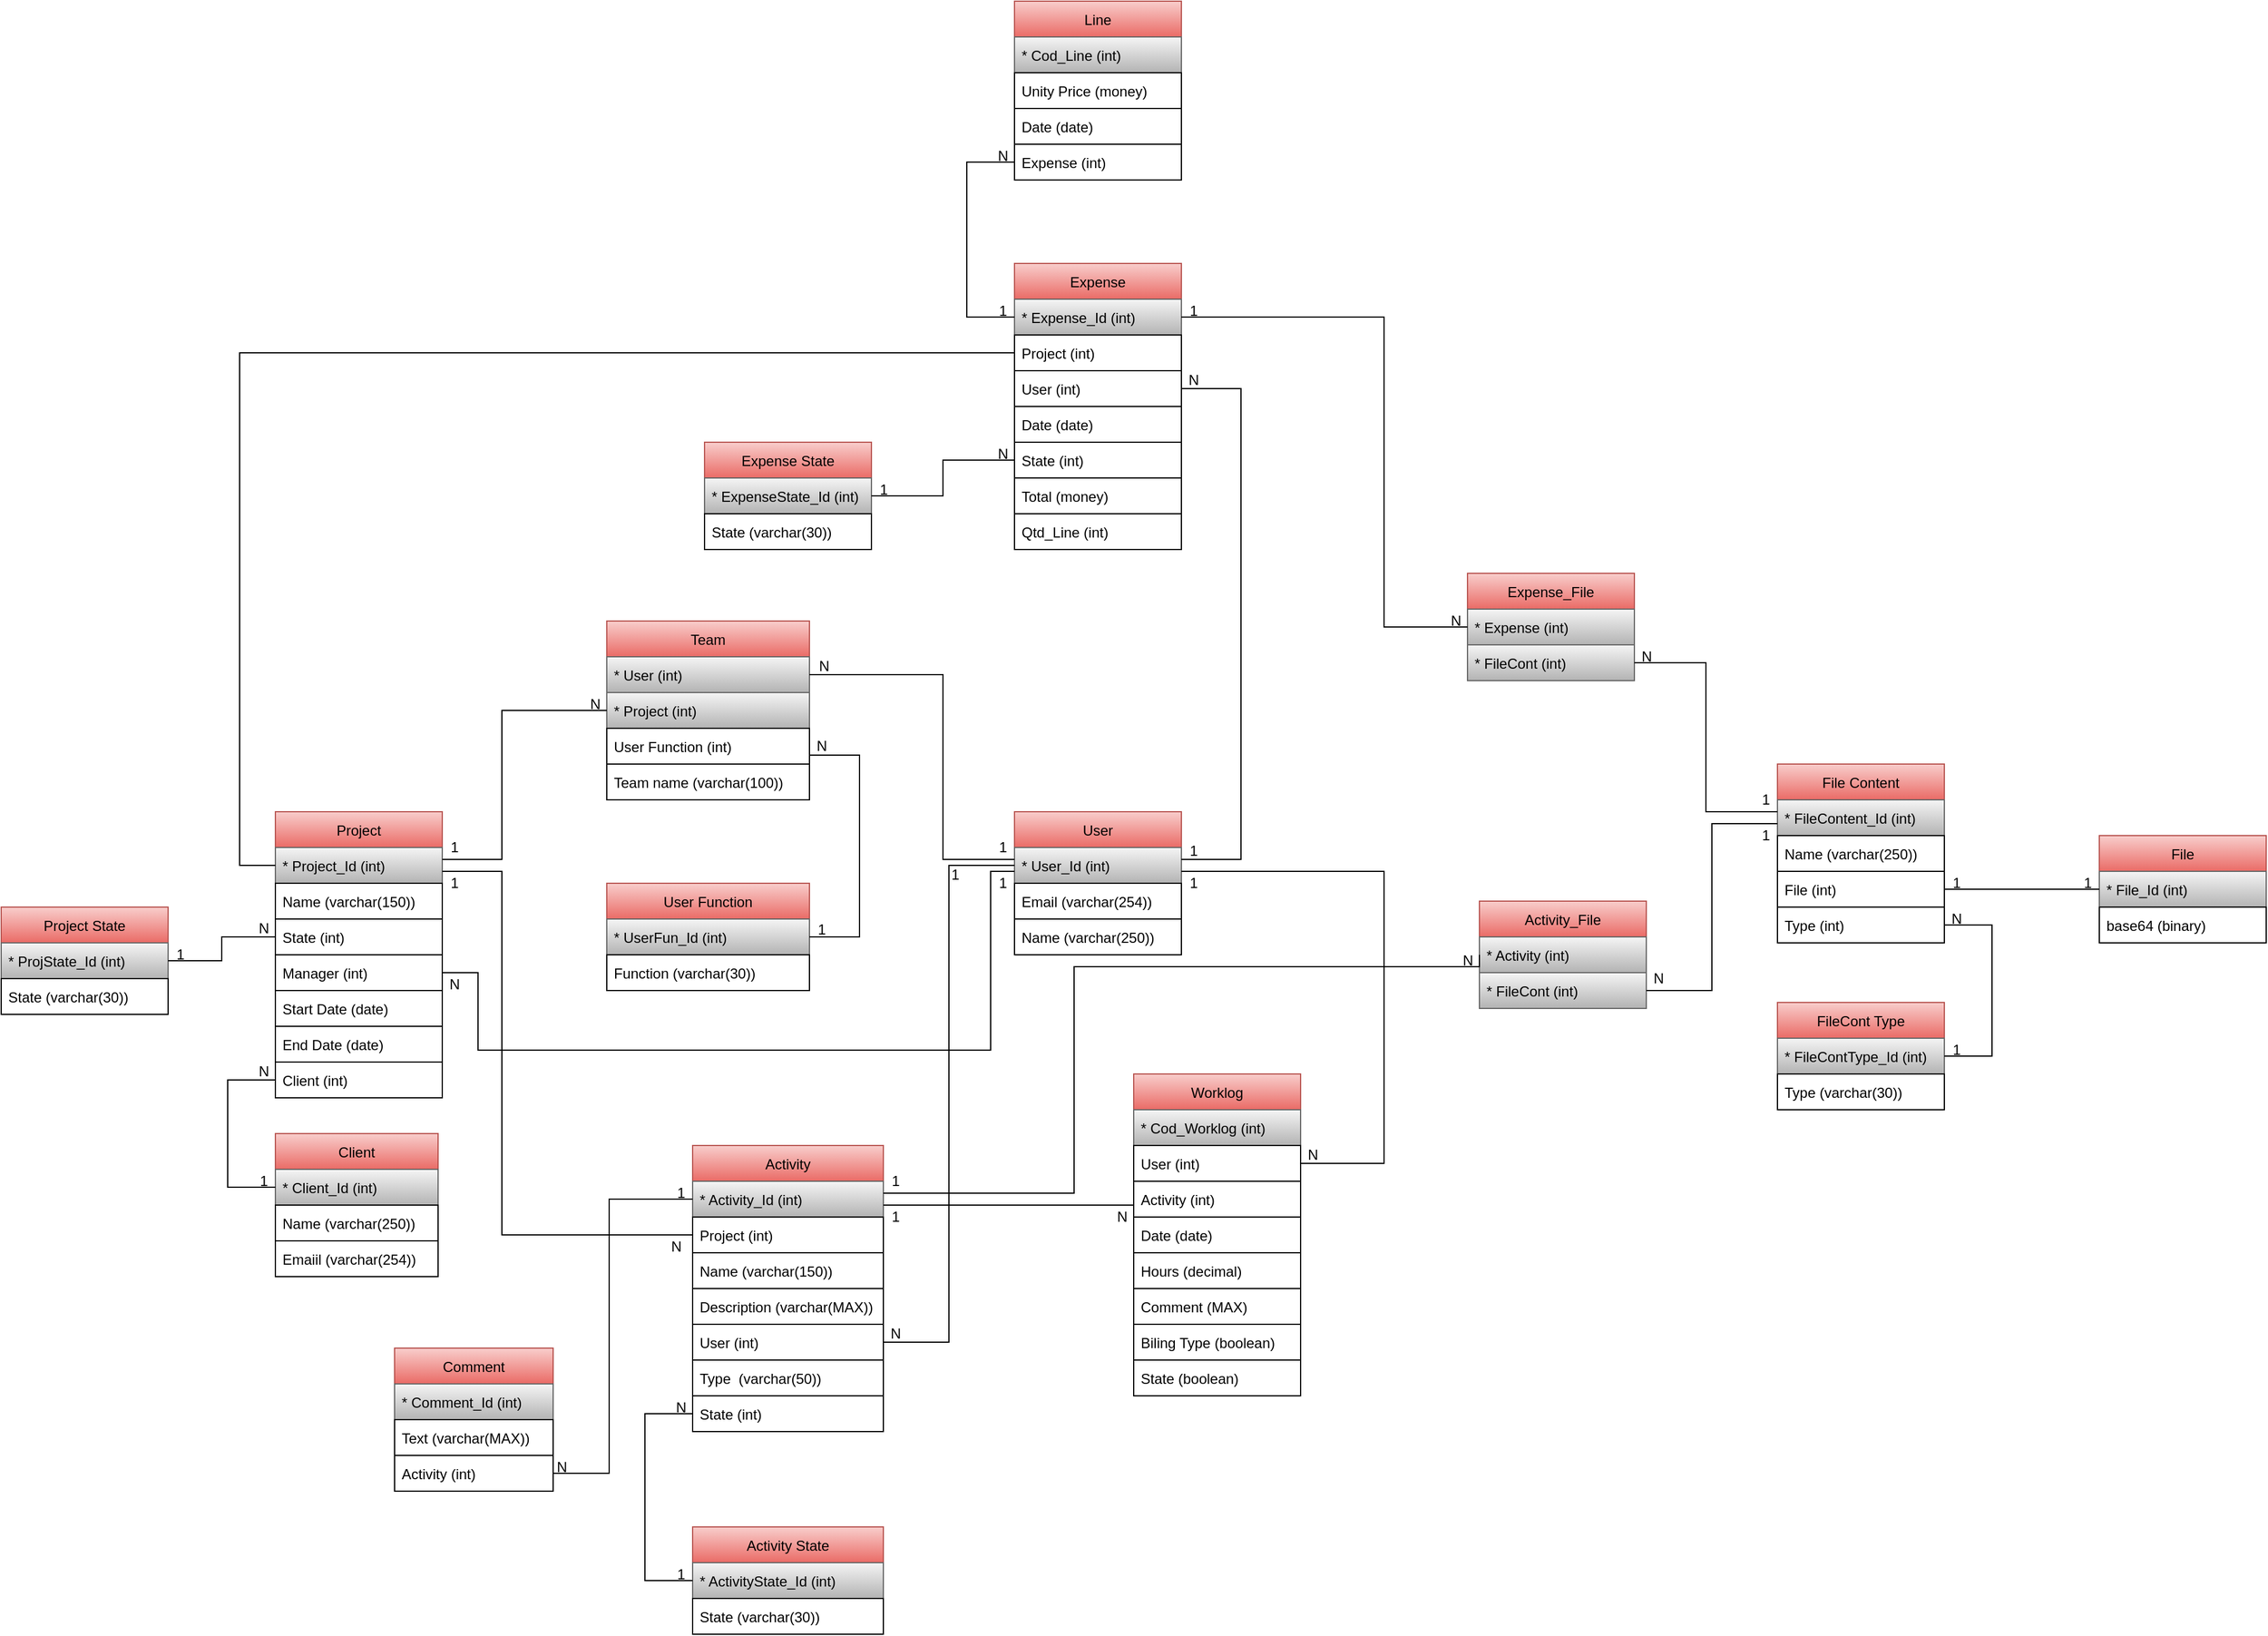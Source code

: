<mxfile version="17.5.0" type="device"><diagram id="UZcqP46rf7-fZykjMy4E" name="Page-1"><mxGraphModel dx="2031" dy="4434" grid="1" gridSize="10" guides="1" tooltips="1" connect="1" arrows="1" fold="1" page="1" pageScale="1" pageWidth="2339" pageHeight="3300" math="0" shadow="0"><root><mxCell id="0"/><mxCell id="1" parent="0"/><mxCell id="N6C_OLNjKereVCRE5H2L-1" value="User" style="swimlane;fontStyle=0;childLayout=stackLayout;horizontal=1;startSize=30;horizontalStack=0;resizeParent=1;resizeParentMax=0;resizeLast=0;collapsible=1;marginBottom=0;fillColor=#f8cecc;strokeColor=#b85450;gradientColor=#ea6b66;" parent="1" vertex="1"><mxGeometry x="1020" y="-710" width="140" height="120" as="geometry"/></mxCell><mxCell id="gzLGlkf0BGgcNgc3cstg-3" value="* User_Id (int)" style="text;strokeColor=#666666;fillColor=#f5f5f5;align=left;verticalAlign=middle;spacingLeft=4;spacingRight=4;overflow=hidden;points=[[0,0.5],[1,0.5]];portConstraint=eastwest;rotatable=0;gradientColor=#b3b3b3;" vertex="1" parent="N6C_OLNjKereVCRE5H2L-1"><mxGeometry y="30" width="140" height="30" as="geometry"/></mxCell><mxCell id="N6C_OLNjKereVCRE5H2L-2" value="Email (varchar(254))" style="text;align=left;verticalAlign=middle;spacingLeft=4;spacingRight=4;overflow=hidden;points=[[0,0.5],[1,0.5]];portConstraint=eastwest;rotatable=0;fillColor=default;gradientColor=none;strokeColor=default;" parent="N6C_OLNjKereVCRE5H2L-1" vertex="1"><mxGeometry y="60" width="140" height="30" as="geometry"/></mxCell><mxCell id="N6C_OLNjKereVCRE5H2L-3" value="Name (varchar(250))" style="text;strokeColor=default;fillColor=default;align=left;verticalAlign=middle;spacingLeft=4;spacingRight=4;overflow=hidden;points=[[0,0.5],[1,0.5]];portConstraint=eastwest;rotatable=0;" parent="N6C_OLNjKereVCRE5H2L-1" vertex="1"><mxGeometry y="90" width="140" height="30" as="geometry"/></mxCell><mxCell id="N6C_OLNjKereVCRE5H2L-5" value="Team" style="swimlane;fontStyle=0;childLayout=stackLayout;horizontal=1;startSize=30;horizontalStack=0;resizeParent=1;resizeParentMax=0;resizeLast=0;collapsible=1;marginBottom=0;fillColor=#f8cecc;strokeColor=#b85450;gradientColor=#ea6b66;" parent="1" vertex="1"><mxGeometry x="678" y="-870" width="170" height="150" as="geometry"><mxRectangle x="260" y="20" width="60" height="30" as="alternateBounds"/></mxGeometry></mxCell><mxCell id="N6C_OLNjKereVCRE5H2L-6" value="* User (int)" style="text;strokeColor=#666666;fillColor=#f5f5f5;align=left;verticalAlign=middle;spacingLeft=4;spacingRight=4;overflow=hidden;points=[[0,0.5],[1,0.5]];portConstraint=eastwest;rotatable=0;gradientColor=#b3b3b3;" parent="N6C_OLNjKereVCRE5H2L-5" vertex="1"><mxGeometry y="30" width="170" height="30" as="geometry"/></mxCell><mxCell id="N6C_OLNjKereVCRE5H2L-7" value="* Project (int)" style="text;strokeColor=#666666;fillColor=#f5f5f5;align=left;verticalAlign=middle;spacingLeft=4;spacingRight=4;overflow=hidden;points=[[0,0.5],[1,0.5]];portConstraint=eastwest;rotatable=0;gradientColor=#b3b3b3;" parent="N6C_OLNjKereVCRE5H2L-5" vertex="1"><mxGeometry y="60" width="170" height="30" as="geometry"/></mxCell><mxCell id="N6C_OLNjKereVCRE5H2L-8" value="User Function (int)" style="text;strokeColor=default;fillColor=default;align=left;verticalAlign=middle;spacingLeft=4;spacingRight=4;overflow=hidden;points=[[0,0.5],[1,0.5]];portConstraint=eastwest;rotatable=0;" parent="N6C_OLNjKereVCRE5H2L-5" vertex="1"><mxGeometry y="90" width="170" height="30" as="geometry"/></mxCell><mxCell id="N6C_OLNjKereVCRE5H2L-9" value="Team name (varchar(100))" style="text;strokeColor=default;fillColor=default;align=left;verticalAlign=middle;spacingLeft=4;spacingRight=4;overflow=hidden;points=[[0,0.5],[1,0.5]];portConstraint=eastwest;rotatable=0;" parent="N6C_OLNjKereVCRE5H2L-5" vertex="1"><mxGeometry y="120" width="170" height="30" as="geometry"/></mxCell><mxCell id="N6C_OLNjKereVCRE5H2L-10" value="Project" style="swimlane;fontStyle=0;childLayout=stackLayout;horizontal=1;startSize=30;horizontalStack=0;resizeParent=1;resizeParentMax=0;resizeLast=0;collapsible=1;marginBottom=0;fillColor=#f8cecc;strokeColor=#b85450;gradientColor=#ea6b66;" parent="1" vertex="1"><mxGeometry x="400" y="-710" width="140" height="240" as="geometry"/></mxCell><mxCell id="gzLGlkf0BGgcNgc3cstg-2" value="* Project_Id (int)" style="text;strokeColor=#666666;fillColor=#f5f5f5;align=left;verticalAlign=middle;spacingLeft=4;spacingRight=4;overflow=hidden;points=[[0,0.5],[1,0.5]];portConstraint=eastwest;rotatable=0;gradientColor=#b3b3b3;" vertex="1" parent="N6C_OLNjKereVCRE5H2L-10"><mxGeometry y="30" width="140" height="30" as="geometry"/></mxCell><mxCell id="N6C_OLNjKereVCRE5H2L-11" value="Name (varchar(150))" style="text;align=left;verticalAlign=middle;spacingLeft=4;spacingRight=4;overflow=hidden;points=[[0,0.5],[1,0.5]];portConstraint=eastwest;rotatable=0;fillColor=default;strokeColor=default;" parent="N6C_OLNjKereVCRE5H2L-10" vertex="1"><mxGeometry y="60" width="140" height="30" as="geometry"/></mxCell><mxCell id="N6C_OLNjKereVCRE5H2L-12" value="State (int)" style="text;strokeColor=default;fillColor=default;align=left;verticalAlign=middle;spacingLeft=4;spacingRight=4;overflow=hidden;points=[[0,0.5],[1,0.5]];portConstraint=eastwest;rotatable=0;" parent="N6C_OLNjKereVCRE5H2L-10" vertex="1"><mxGeometry y="90" width="140" height="30" as="geometry"/></mxCell><mxCell id="gzLGlkf0BGgcNgc3cstg-5" value="Manager (int)" style="text;strokeColor=default;fillColor=default;align=left;verticalAlign=middle;spacingLeft=4;spacingRight=4;overflow=hidden;points=[[0,0.5],[1,0.5]];portConstraint=eastwest;rotatable=0;" vertex="1" parent="N6C_OLNjKereVCRE5H2L-10"><mxGeometry y="120" width="140" height="30" as="geometry"/></mxCell><mxCell id="N6C_OLNjKereVCRE5H2L-13" value="Start Date (date)" style="text;strokeColor=default;fillColor=default;align=left;verticalAlign=middle;spacingLeft=4;spacingRight=4;overflow=hidden;points=[[0,0.5],[1,0.5]];portConstraint=eastwest;rotatable=0;" parent="N6C_OLNjKereVCRE5H2L-10" vertex="1"><mxGeometry y="150" width="140" height="30" as="geometry"/></mxCell><mxCell id="N6C_OLNjKereVCRE5H2L-14" value="End Date (date)" style="text;strokeColor=default;fillColor=default;align=left;verticalAlign=middle;spacingLeft=4;spacingRight=4;overflow=hidden;points=[[0,0.5],[1,0.5]];portConstraint=eastwest;rotatable=0;" parent="N6C_OLNjKereVCRE5H2L-10" vertex="1"><mxGeometry y="180" width="140" height="30" as="geometry"/></mxCell><mxCell id="gzLGlkf0BGgcNgc3cstg-12" value="Client (int)" style="text;strokeColor=default;fillColor=default;align=left;verticalAlign=middle;spacingLeft=4;spacingRight=4;overflow=hidden;points=[[0,0.5],[1,0.5]];portConstraint=eastwest;rotatable=0;" vertex="1" parent="N6C_OLNjKereVCRE5H2L-10"><mxGeometry y="210" width="140" height="30" as="geometry"/></mxCell><mxCell id="N6C_OLNjKereVCRE5H2L-16" value="Activity" style="swimlane;fontStyle=0;childLayout=stackLayout;horizontal=1;startSize=30;horizontalStack=0;resizeParent=1;resizeParentMax=0;resizeLast=0;collapsible=1;marginBottom=0;fillColor=#f8cecc;strokeColor=#b85450;gradientColor=#ea6b66;" parent="1" vertex="1"><mxGeometry x="750" y="-430" width="160" height="240" as="geometry"/></mxCell><mxCell id="gzLGlkf0BGgcNgc3cstg-4" value="* Activity_Id (int)" style="text;align=left;verticalAlign=middle;spacingLeft=4;spacingRight=4;overflow=hidden;points=[[0,0.5],[1,0.5]];portConstraint=eastwest;rotatable=0;fillColor=#f5f5f5;strokeColor=#666666;gradientColor=#b3b3b3;" vertex="1" parent="N6C_OLNjKereVCRE5H2L-16"><mxGeometry y="30" width="160" height="30" as="geometry"/></mxCell><mxCell id="gzLGlkf0BGgcNgc3cstg-6" value="Project (int)" style="text;strokeColor=default;fillColor=default;align=left;verticalAlign=middle;spacingLeft=4;spacingRight=4;overflow=hidden;points=[[0,0.5],[1,0.5]];portConstraint=eastwest;rotatable=0;" vertex="1" parent="N6C_OLNjKereVCRE5H2L-16"><mxGeometry y="60" width="160" height="30" as="geometry"/></mxCell><mxCell id="N6C_OLNjKereVCRE5H2L-17" value="Name (varchar(150))" style="text;align=left;verticalAlign=middle;spacingLeft=4;spacingRight=4;overflow=hidden;points=[[0,0.5],[1,0.5]];portConstraint=eastwest;rotatable=0;fillColor=default;strokeColor=default;" parent="N6C_OLNjKereVCRE5H2L-16" vertex="1"><mxGeometry y="90" width="160" height="30" as="geometry"/></mxCell><mxCell id="N6C_OLNjKereVCRE5H2L-18" value="Description (varchar(MAX))" style="text;strokeColor=default;fillColor=default;align=left;verticalAlign=middle;spacingLeft=4;spacingRight=4;overflow=hidden;points=[[0,0.5],[1,0.5]];portConstraint=eastwest;rotatable=0;" parent="N6C_OLNjKereVCRE5H2L-16" vertex="1"><mxGeometry y="120" width="160" height="30" as="geometry"/></mxCell><mxCell id="gzLGlkf0BGgcNgc3cstg-7" value="User (int)" style="text;strokeColor=default;fillColor=default;align=left;verticalAlign=middle;spacingLeft=4;spacingRight=4;overflow=hidden;points=[[0,0.5],[1,0.5]];portConstraint=eastwest;rotatable=0;" vertex="1" parent="N6C_OLNjKereVCRE5H2L-16"><mxGeometry y="150" width="160" height="30" as="geometry"/></mxCell><mxCell id="N6C_OLNjKereVCRE5H2L-20" value="Type  (varchar(50))" style="text;strokeColor=default;fillColor=default;align=left;verticalAlign=middle;spacingLeft=4;spacingRight=4;overflow=hidden;points=[[0,0.5],[1,0.5]];portConstraint=eastwest;rotatable=0;" parent="N6C_OLNjKereVCRE5H2L-16" vertex="1"><mxGeometry y="180" width="160" height="30" as="geometry"/></mxCell><mxCell id="N6C_OLNjKereVCRE5H2L-19" value="State (int)" style="text;strokeColor=default;fillColor=default;align=left;verticalAlign=middle;spacingLeft=4;spacingRight=4;overflow=hidden;points=[[0,0.5],[1,0.5]];portConstraint=eastwest;rotatable=0;" parent="N6C_OLNjKereVCRE5H2L-16" vertex="1"><mxGeometry y="210" width="160" height="30" as="geometry"/></mxCell><mxCell id="N6C_OLNjKereVCRE5H2L-21" value="Worklog" style="swimlane;fontStyle=0;childLayout=stackLayout;horizontal=1;startSize=30;horizontalStack=0;resizeParent=1;resizeParentMax=0;resizeLast=0;collapsible=1;marginBottom=0;fillColor=#f8cecc;strokeColor=#b85450;gradientColor=#ea6b66;swimlaneFillColor=none;" parent="1" vertex="1"><mxGeometry x="1120" y="-490" width="140" height="270" as="geometry"><mxRectangle x="94" y="20" width="80" height="30" as="alternateBounds"/></mxGeometry></mxCell><mxCell id="N6C_OLNjKereVCRE5H2L-22" value="* Cod_Worklog (int)" style="text;strokeColor=#666666;fillColor=#f5f5f5;align=left;verticalAlign=middle;spacingLeft=4;spacingRight=4;overflow=hidden;points=[[0,0.5],[1,0.5]];portConstraint=eastwest;rotatable=0;gradientColor=#b3b3b3;" parent="N6C_OLNjKereVCRE5H2L-21" vertex="1"><mxGeometry y="30" width="140" height="30" as="geometry"/></mxCell><mxCell id="N6C_OLNjKereVCRE5H2L-23" value="User (int)" style="text;align=left;verticalAlign=middle;spacingLeft=4;spacingRight=4;overflow=hidden;points=[[0,0.5],[1,0.5]];portConstraint=eastwest;rotatable=0;fillColor=default;strokeColor=default;" parent="N6C_OLNjKereVCRE5H2L-21" vertex="1"><mxGeometry y="60" width="140" height="30" as="geometry"/></mxCell><mxCell id="N6C_OLNjKereVCRE5H2L-24" value="Activity (int)" style="text;align=left;verticalAlign=middle;spacingLeft=4;spacingRight=4;overflow=hidden;points=[[0,0.5],[1,0.5]];portConstraint=eastwest;rotatable=0;fillColor=default;strokeColor=default;" parent="N6C_OLNjKereVCRE5H2L-21" vertex="1"><mxGeometry y="90" width="140" height="30" as="geometry"/></mxCell><mxCell id="N6C_OLNjKereVCRE5H2L-25" value="Date (date)" style="text;strokeColor=default;fillColor=default;align=left;verticalAlign=middle;spacingLeft=4;spacingRight=4;overflow=hidden;points=[[0,0.5],[1,0.5]];portConstraint=eastwest;rotatable=0;" parent="N6C_OLNjKereVCRE5H2L-21" vertex="1"><mxGeometry y="120" width="140" height="30" as="geometry"/></mxCell><mxCell id="N6C_OLNjKereVCRE5H2L-26" value="Hours (decimal)" style="text;strokeColor=default;fillColor=default;align=left;verticalAlign=middle;spacingLeft=4;spacingRight=4;overflow=hidden;points=[[0,0.5],[1,0.5]];portConstraint=eastwest;rotatable=0;" parent="N6C_OLNjKereVCRE5H2L-21" vertex="1"><mxGeometry y="150" width="140" height="30" as="geometry"/></mxCell><mxCell id="N6C_OLNjKereVCRE5H2L-27" value="Comment (MAX)" style="text;strokeColor=default;fillColor=default;align=left;verticalAlign=middle;spacingLeft=4;spacingRight=4;overflow=hidden;points=[[0,0.5],[1,0.5]];portConstraint=eastwest;rotatable=0;" parent="N6C_OLNjKereVCRE5H2L-21" vertex="1"><mxGeometry y="180" width="140" height="30" as="geometry"/></mxCell><mxCell id="N6C_OLNjKereVCRE5H2L-48" value="Biling Type (boolean)" style="text;strokeColor=default;fillColor=default;align=left;verticalAlign=middle;spacingLeft=4;spacingRight=4;overflow=hidden;points=[[0,0.5],[1,0.5]];portConstraint=eastwest;rotatable=0;" parent="N6C_OLNjKereVCRE5H2L-21" vertex="1"><mxGeometry y="210" width="140" height="30" as="geometry"/></mxCell><mxCell id="N6C_OLNjKereVCRE5H2L-28" value="State (boolean)" style="text;strokeColor=default;fillColor=default;align=left;verticalAlign=middle;spacingLeft=4;spacingRight=4;overflow=hidden;points=[[0,0.5],[1,0.5]];portConstraint=eastwest;rotatable=0;" parent="N6C_OLNjKereVCRE5H2L-21" vertex="1"><mxGeometry y="240" width="140" height="30" as="geometry"/></mxCell><mxCell id="gzLGlkf0BGgcNgc3cstg-8" value="Client" style="swimlane;fontStyle=0;childLayout=stackLayout;horizontal=1;startSize=30;horizontalStack=0;resizeParent=1;resizeParentMax=0;resizeLast=0;collapsible=1;marginBottom=0;strokeColor=#b85450;fillColor=#f8cecc;gradientColor=#ea6b66;" vertex="1" parent="1"><mxGeometry x="400" y="-440" width="136.5" height="120" as="geometry"/></mxCell><mxCell id="gzLGlkf0BGgcNgc3cstg-9" value="* Client_Id (int)" style="text;strokeColor=#666666;fillColor=#f5f5f5;align=left;verticalAlign=middle;spacingLeft=4;spacingRight=4;overflow=hidden;points=[[0,0.5],[1,0.5]];portConstraint=eastwest;rotatable=0;gradientColor=#b3b3b3;" vertex="1" parent="gzLGlkf0BGgcNgc3cstg-8"><mxGeometry y="30" width="136.5" height="30" as="geometry"/></mxCell><mxCell id="gzLGlkf0BGgcNgc3cstg-10" value="Name (varchar(250))" style="text;strokeColor=default;fillColor=default;align=left;verticalAlign=middle;spacingLeft=4;spacingRight=4;overflow=hidden;points=[[0,0.5],[1,0.5]];portConstraint=eastwest;rotatable=0;gradientColor=none;" vertex="1" parent="gzLGlkf0BGgcNgc3cstg-8"><mxGeometry y="60" width="136.5" height="30" as="geometry"/></mxCell><mxCell id="gzLGlkf0BGgcNgc3cstg-11" value="Emaiil (varchar(254))" style="text;strokeColor=default;fillColor=default;align=left;verticalAlign=middle;spacingLeft=4;spacingRight=4;overflow=hidden;points=[[0,0.5],[1,0.5]];portConstraint=eastwest;rotatable=0;gradientColor=none;" vertex="1" parent="gzLGlkf0BGgcNgc3cstg-8"><mxGeometry y="90" width="136.5" height="30" as="geometry"/></mxCell><mxCell id="gzLGlkf0BGgcNgc3cstg-13" value="User Function" style="swimlane;fontStyle=0;childLayout=stackLayout;horizontal=1;startSize=30;horizontalStack=0;resizeParent=1;resizeParentMax=0;resizeLast=0;collapsible=1;marginBottom=0;strokeColor=#b85450;fillColor=#f8cecc;gradientColor=#ea6b66;" vertex="1" parent="1"><mxGeometry x="678" y="-650" width="170" height="90" as="geometry"/></mxCell><mxCell id="gzLGlkf0BGgcNgc3cstg-14" value="* UserFun_Id (int)" style="text;strokeColor=#666666;fillColor=#f5f5f5;align=left;verticalAlign=middle;spacingLeft=4;spacingRight=4;overflow=hidden;points=[[0,0.5],[1,0.5]];portConstraint=eastwest;rotatable=0;gradientColor=#b3b3b3;" vertex="1" parent="gzLGlkf0BGgcNgc3cstg-13"><mxGeometry y="30" width="170" height="30" as="geometry"/></mxCell><mxCell id="gzLGlkf0BGgcNgc3cstg-15" value="Function (varchar(30))" style="text;strokeColor=default;fillColor=default;align=left;verticalAlign=middle;spacingLeft=4;spacingRight=4;overflow=hidden;points=[[0,0.5],[1,0.5]];portConstraint=eastwest;rotatable=0;" vertex="1" parent="gzLGlkf0BGgcNgc3cstg-13"><mxGeometry y="60" width="170" height="30" as="geometry"/></mxCell><mxCell id="gzLGlkf0BGgcNgc3cstg-21" value="Project State" style="swimlane;fontStyle=0;childLayout=stackLayout;horizontal=1;startSize=30;horizontalStack=0;resizeParent=1;resizeParentMax=0;resizeLast=0;collapsible=1;marginBottom=0;strokeColor=#b85450;fillColor=#f8cecc;gradientColor=#ea6b66;" vertex="1" parent="1"><mxGeometry x="170" y="-630" width="140" height="90" as="geometry"/></mxCell><mxCell id="gzLGlkf0BGgcNgc3cstg-22" value="* ProjState_Id (int)" style="text;strokeColor=#666666;fillColor=#f5f5f5;align=left;verticalAlign=middle;spacingLeft=4;spacingRight=4;overflow=hidden;points=[[0,0.5],[1,0.5]];portConstraint=eastwest;rotatable=0;gradientColor=#b3b3b3;" vertex="1" parent="gzLGlkf0BGgcNgc3cstg-21"><mxGeometry y="30" width="140" height="30" as="geometry"/></mxCell><mxCell id="gzLGlkf0BGgcNgc3cstg-23" value="State (varchar(30))" style="text;strokeColor=default;fillColor=default;align=left;verticalAlign=middle;spacingLeft=4;spacingRight=4;overflow=hidden;points=[[0,0.5],[1,0.5]];portConstraint=eastwest;rotatable=0;" vertex="1" parent="gzLGlkf0BGgcNgc3cstg-21"><mxGeometry y="60" width="140" height="30" as="geometry"/></mxCell><mxCell id="gzLGlkf0BGgcNgc3cstg-24" value="Activity State" style="swimlane;fontStyle=0;childLayout=stackLayout;horizontal=1;startSize=30;horizontalStack=0;resizeParent=1;resizeParentMax=0;resizeLast=0;collapsible=1;marginBottom=0;strokeColor=#b85450;fillColor=#f8cecc;gradientColor=#ea6b66;" vertex="1" parent="1"><mxGeometry x="750" y="-110" width="160" height="90" as="geometry"/></mxCell><mxCell id="gzLGlkf0BGgcNgc3cstg-25" value="* ActivityState_Id (int)" style="text;strokeColor=#666666;fillColor=#f5f5f5;align=left;verticalAlign=middle;spacingLeft=4;spacingRight=4;overflow=hidden;points=[[0,0.5],[1,0.5]];portConstraint=eastwest;rotatable=0;gradientColor=#b3b3b3;" vertex="1" parent="gzLGlkf0BGgcNgc3cstg-24"><mxGeometry y="30" width="160" height="30" as="geometry"/></mxCell><mxCell id="gzLGlkf0BGgcNgc3cstg-26" value="State (varchar(30))" style="text;strokeColor=default;fillColor=default;align=left;verticalAlign=middle;spacingLeft=4;spacingRight=4;overflow=hidden;points=[[0,0.5],[1,0.5]];portConstraint=eastwest;rotatable=0;" vertex="1" parent="gzLGlkf0BGgcNgc3cstg-24"><mxGeometry y="60" width="160" height="30" as="geometry"/></mxCell><mxCell id="gzLGlkf0BGgcNgc3cstg-27" value="Comment" style="swimlane;fontStyle=0;childLayout=stackLayout;horizontal=1;startSize=30;horizontalStack=0;resizeParent=1;resizeParentMax=0;resizeLast=0;collapsible=1;marginBottom=0;strokeColor=#b85450;fillColor=#f8cecc;gradientColor=#ea6b66;" vertex="1" parent="1"><mxGeometry x="500" y="-260" width="133" height="120" as="geometry"/></mxCell><mxCell id="gzLGlkf0BGgcNgc3cstg-28" value="* Comment_Id (int)" style="text;strokeColor=#666666;fillColor=#f5f5f5;align=left;verticalAlign=middle;spacingLeft=4;spacingRight=4;overflow=hidden;points=[[0,0.5],[1,0.5]];portConstraint=eastwest;rotatable=0;gradientColor=#b3b3b3;" vertex="1" parent="gzLGlkf0BGgcNgc3cstg-27"><mxGeometry y="30" width="133" height="30" as="geometry"/></mxCell><mxCell id="gzLGlkf0BGgcNgc3cstg-29" value="Text (varchar(MAX))" style="text;strokeColor=default;fillColor=default;align=left;verticalAlign=middle;spacingLeft=4;spacingRight=4;overflow=hidden;points=[[0,0.5],[1,0.5]];portConstraint=eastwest;rotatable=0;gradientColor=none;" vertex="1" parent="gzLGlkf0BGgcNgc3cstg-27"><mxGeometry y="60" width="133" height="30" as="geometry"/></mxCell><mxCell id="gzLGlkf0BGgcNgc3cstg-30" value="Activity (int)" style="text;strokeColor=default;fillColor=default;align=left;verticalAlign=middle;spacingLeft=4;spacingRight=4;overflow=hidden;points=[[0,0.5],[1,0.5]];portConstraint=eastwest;rotatable=0;gradientColor=none;" vertex="1" parent="gzLGlkf0BGgcNgc3cstg-27"><mxGeometry y="90" width="133" height="30" as="geometry"/></mxCell><mxCell id="gzLGlkf0BGgcNgc3cstg-46" value="Activity_File" style="swimlane;fontStyle=0;childLayout=stackLayout;horizontal=1;startSize=30;horizontalStack=0;resizeParent=1;resizeParentMax=0;resizeLast=0;collapsible=1;marginBottom=0;strokeColor=#b85450;fillColor=#f8cecc;gradientColor=#ea6b66;" vertex="1" parent="1"><mxGeometry x="1410" y="-635" width="140" height="90" as="geometry"/></mxCell><mxCell id="gzLGlkf0BGgcNgc3cstg-47" value="* Activity (int)" style="text;strokeColor=#666666;fillColor=#f5f5f5;align=left;verticalAlign=middle;spacingLeft=4;spacingRight=4;overflow=hidden;points=[[0,0.5],[1,0.5]];portConstraint=eastwest;rotatable=0;gradientColor=#b3b3b3;" vertex="1" parent="gzLGlkf0BGgcNgc3cstg-46"><mxGeometry y="30" width="140" height="30" as="geometry"/></mxCell><mxCell id="gzLGlkf0BGgcNgc3cstg-48" value="* FileCont (int)" style="text;strokeColor=#666666;fillColor=#f5f5f5;align=left;verticalAlign=middle;spacingLeft=4;spacingRight=4;overflow=hidden;points=[[0,0.5],[1,0.5]];portConstraint=eastwest;rotatable=0;gradientColor=#b3b3b3;" vertex="1" parent="gzLGlkf0BGgcNgc3cstg-46"><mxGeometry y="60" width="140" height="30" as="geometry"/></mxCell><mxCell id="gzLGlkf0BGgcNgc3cstg-50" value="File Content" style="swimlane;fontStyle=0;childLayout=stackLayout;horizontal=1;startSize=30;horizontalStack=0;resizeParent=1;resizeParentMax=0;resizeLast=0;collapsible=1;marginBottom=0;strokeColor=#b85450;fillColor=#f8cecc;gradientColor=#ea6b66;" vertex="1" parent="1"><mxGeometry x="1660" y="-750" width="140" height="150" as="geometry"/></mxCell><mxCell id="gzLGlkf0BGgcNgc3cstg-54" value="* FileContent_Id (int)" style="text;strokeColor=#666666;fillColor=#f5f5f5;align=left;verticalAlign=middle;spacingLeft=4;spacingRight=4;overflow=hidden;points=[[0,0.5],[1,0.5]];portConstraint=eastwest;rotatable=0;gradientColor=#b3b3b3;" vertex="1" parent="gzLGlkf0BGgcNgc3cstg-50"><mxGeometry y="30" width="140" height="30" as="geometry"/></mxCell><mxCell id="gzLGlkf0BGgcNgc3cstg-51" value="Name (varchar(250))" style="text;strokeColor=default;fillColor=default;align=left;verticalAlign=middle;spacingLeft=4;spacingRight=4;overflow=hidden;points=[[0,0.5],[1,0.5]];portConstraint=eastwest;rotatable=0;" vertex="1" parent="gzLGlkf0BGgcNgc3cstg-50"><mxGeometry y="60" width="140" height="30" as="geometry"/></mxCell><mxCell id="gzLGlkf0BGgcNgc3cstg-59" value="File (int)" style="text;strokeColor=default;fillColor=default;align=left;verticalAlign=middle;spacingLeft=4;spacingRight=4;overflow=hidden;points=[[0,0.5],[1,0.5]];portConstraint=eastwest;rotatable=0;" vertex="1" parent="gzLGlkf0BGgcNgc3cstg-50"><mxGeometry y="90" width="140" height="30" as="geometry"/></mxCell><mxCell id="gzLGlkf0BGgcNgc3cstg-52" value="Type (int)" style="text;strokeColor=default;fillColor=default;align=left;verticalAlign=middle;spacingLeft=4;spacingRight=4;overflow=hidden;points=[[0,0.5],[1,0.5]];portConstraint=eastwest;rotatable=0;" vertex="1" parent="gzLGlkf0BGgcNgc3cstg-50"><mxGeometry y="120" width="140" height="30" as="geometry"/></mxCell><mxCell id="gzLGlkf0BGgcNgc3cstg-55" value="File" style="swimlane;fontStyle=0;childLayout=stackLayout;horizontal=1;startSize=30;horizontalStack=0;resizeParent=1;resizeParentMax=0;resizeLast=0;collapsible=1;marginBottom=0;strokeColor=#b85450;fillColor=#f8cecc;gradientColor=#ea6b66;" vertex="1" parent="1"><mxGeometry x="1930" y="-690" width="140" height="90" as="geometry"/></mxCell><mxCell id="gzLGlkf0BGgcNgc3cstg-56" value="* File_Id (int)" style="text;strokeColor=#666666;fillColor=#f5f5f5;align=left;verticalAlign=middle;spacingLeft=4;spacingRight=4;overflow=hidden;points=[[0,0.5],[1,0.5]];portConstraint=eastwest;rotatable=0;gradientColor=#b3b3b3;" vertex="1" parent="gzLGlkf0BGgcNgc3cstg-55"><mxGeometry y="30" width="140" height="30" as="geometry"/></mxCell><mxCell id="gzLGlkf0BGgcNgc3cstg-57" value="base64 (binary)" style="text;strokeColor=default;fillColor=default;align=left;verticalAlign=middle;spacingLeft=4;spacingRight=4;overflow=hidden;points=[[0,0.5],[1,0.5]];portConstraint=eastwest;rotatable=0;" vertex="1" parent="gzLGlkf0BGgcNgc3cstg-55"><mxGeometry y="60" width="140" height="30" as="geometry"/></mxCell><mxCell id="gzLGlkf0BGgcNgc3cstg-63" value="Expense" style="swimlane;fontStyle=0;childLayout=stackLayout;horizontal=1;startSize=30;horizontalStack=0;resizeParent=1;resizeParentMax=0;resizeLast=0;collapsible=1;marginBottom=0;strokeColor=#b85450;fillColor=#f8cecc;gradientColor=#ea6b66;" vertex="1" parent="1"><mxGeometry x="1020" y="-1170" width="140" height="240" as="geometry"/></mxCell><mxCell id="gzLGlkf0BGgcNgc3cstg-64" value="* Expense_Id (int)" style="text;strokeColor=#666666;fillColor=#f5f5f5;align=left;verticalAlign=middle;spacingLeft=4;spacingRight=4;overflow=hidden;points=[[0,0.5],[1,0.5]];portConstraint=eastwest;rotatable=0;gradientColor=#b3b3b3;" vertex="1" parent="gzLGlkf0BGgcNgc3cstg-63"><mxGeometry y="30" width="140" height="30" as="geometry"/></mxCell><mxCell id="gzLGlkf0BGgcNgc3cstg-65" value="Project (int)" style="text;strokeColor=default;fillColor=default;align=left;verticalAlign=middle;spacingLeft=4;spacingRight=4;overflow=hidden;points=[[0,0.5],[1,0.5]];portConstraint=eastwest;rotatable=0;" vertex="1" parent="gzLGlkf0BGgcNgc3cstg-63"><mxGeometry y="60" width="140" height="30" as="geometry"/></mxCell><mxCell id="gzLGlkf0BGgcNgc3cstg-77" value="User (int)" style="text;strokeColor=default;fillColor=default;align=left;verticalAlign=middle;spacingLeft=4;spacingRight=4;overflow=hidden;points=[[0,0.5],[1,0.5]];portConstraint=eastwest;rotatable=0;" vertex="1" parent="gzLGlkf0BGgcNgc3cstg-63"><mxGeometry y="90" width="140" height="30" as="geometry"/></mxCell><mxCell id="gzLGlkf0BGgcNgc3cstg-66" value="Date (date)" style="text;strokeColor=default;fillColor=default;align=left;verticalAlign=middle;spacingLeft=4;spacingRight=4;overflow=hidden;points=[[0,0.5],[1,0.5]];portConstraint=eastwest;rotatable=0;" vertex="1" parent="gzLGlkf0BGgcNgc3cstg-63"><mxGeometry y="120" width="140" height="30" as="geometry"/></mxCell><mxCell id="gzLGlkf0BGgcNgc3cstg-78" value="State (int)" style="text;strokeColor=default;fillColor=default;align=left;verticalAlign=middle;spacingLeft=4;spacingRight=4;overflow=hidden;points=[[0,0.5],[1,0.5]];portConstraint=eastwest;rotatable=0;" vertex="1" parent="gzLGlkf0BGgcNgc3cstg-63"><mxGeometry y="150" width="140" height="30" as="geometry"/></mxCell><mxCell id="gzLGlkf0BGgcNgc3cstg-92" value="Total (money)" style="text;strokeColor=default;fillColor=default;align=left;verticalAlign=middle;spacingLeft=4;spacingRight=4;overflow=hidden;points=[[0,0.5],[1,0.5]];portConstraint=eastwest;rotatable=0;" vertex="1" parent="gzLGlkf0BGgcNgc3cstg-63"><mxGeometry y="180" width="140" height="30" as="geometry"/></mxCell><mxCell id="gzLGlkf0BGgcNgc3cstg-94" value="Qtd_Line (int)" style="text;strokeColor=default;fillColor=default;align=left;verticalAlign=middle;spacingLeft=4;spacingRight=4;overflow=hidden;points=[[0,0.5],[1,0.5]];portConstraint=eastwest;rotatable=0;" vertex="1" parent="gzLGlkf0BGgcNgc3cstg-63"><mxGeometry y="210" width="140" height="30" as="geometry"/></mxCell><mxCell id="gzLGlkf0BGgcNgc3cstg-67" value="Expense_File" style="swimlane;fontStyle=0;childLayout=stackLayout;horizontal=1;startSize=30;horizontalStack=0;resizeParent=1;resizeParentMax=0;resizeLast=0;collapsible=1;marginBottom=0;strokeColor=#b85450;fillColor=#f8cecc;gradientColor=#ea6b66;" vertex="1" parent="1"><mxGeometry x="1400" y="-910" width="140" height="90" as="geometry"/></mxCell><mxCell id="gzLGlkf0BGgcNgc3cstg-68" value="* Expense (int)" style="text;strokeColor=#666666;fillColor=#f5f5f5;align=left;verticalAlign=middle;spacingLeft=4;spacingRight=4;overflow=hidden;points=[[0,0.5],[1,0.5]];portConstraint=eastwest;rotatable=0;gradientColor=#b3b3b3;" vertex="1" parent="gzLGlkf0BGgcNgc3cstg-67"><mxGeometry y="30" width="140" height="30" as="geometry"/></mxCell><mxCell id="gzLGlkf0BGgcNgc3cstg-69" value="* FileCont (int)" style="text;strokeColor=#666666;fillColor=#f5f5f5;align=left;verticalAlign=middle;spacingLeft=4;spacingRight=4;overflow=hidden;points=[[0,0.5],[1,0.5]];portConstraint=eastwest;rotatable=0;gradientColor=#b3b3b3;" vertex="1" parent="gzLGlkf0BGgcNgc3cstg-67"><mxGeometry y="60" width="140" height="30" as="geometry"/></mxCell><mxCell id="gzLGlkf0BGgcNgc3cstg-71" value="FileCont Type" style="swimlane;fontStyle=0;childLayout=stackLayout;horizontal=1;startSize=30;horizontalStack=0;resizeParent=1;resizeParentMax=0;resizeLast=0;collapsible=1;marginBottom=0;strokeColor=#b85450;fillColor=#f8cecc;gradientColor=#ea6b66;" vertex="1" parent="1"><mxGeometry x="1660" y="-550" width="140" height="90" as="geometry"/></mxCell><mxCell id="gzLGlkf0BGgcNgc3cstg-72" value="* FileContType_Id (int)" style="text;strokeColor=#666666;fillColor=#f5f5f5;align=left;verticalAlign=middle;spacingLeft=4;spacingRight=4;overflow=hidden;points=[[0,0.5],[1,0.5]];portConstraint=eastwest;rotatable=0;gradientColor=#b3b3b3;" vertex="1" parent="gzLGlkf0BGgcNgc3cstg-71"><mxGeometry y="30" width="140" height="30" as="geometry"/></mxCell><mxCell id="gzLGlkf0BGgcNgc3cstg-73" value="Type (varchar(30))" style="text;strokeColor=default;fillColor=default;align=left;verticalAlign=middle;spacingLeft=4;spacingRight=4;overflow=hidden;points=[[0,0.5],[1,0.5]];portConstraint=eastwest;rotatable=0;" vertex="1" parent="gzLGlkf0BGgcNgc3cstg-71"><mxGeometry y="60" width="140" height="30" as="geometry"/></mxCell><mxCell id="gzLGlkf0BGgcNgc3cstg-79" value="Expense State" style="swimlane;fontStyle=0;childLayout=stackLayout;horizontal=1;startSize=30;horizontalStack=0;resizeParent=1;resizeParentMax=0;resizeLast=0;collapsible=1;marginBottom=0;strokeColor=#b85450;fillColor=#f8cecc;gradientColor=#ea6b66;" vertex="1" parent="1"><mxGeometry x="760" y="-1020" width="140" height="90" as="geometry"/></mxCell><mxCell id="gzLGlkf0BGgcNgc3cstg-80" value="* ExpenseState_Id (int)" style="text;strokeColor=#666666;fillColor=#f5f5f5;align=left;verticalAlign=middle;spacingLeft=4;spacingRight=4;overflow=hidden;points=[[0,0.5],[1,0.5]];portConstraint=eastwest;rotatable=0;gradientColor=#b3b3b3;" vertex="1" parent="gzLGlkf0BGgcNgc3cstg-79"><mxGeometry y="30" width="140" height="30" as="geometry"/></mxCell><mxCell id="gzLGlkf0BGgcNgc3cstg-81" value="State (varchar(30))" style="text;strokeColor=default;fillColor=default;align=left;verticalAlign=middle;spacingLeft=4;spacingRight=4;overflow=hidden;points=[[0,0.5],[1,0.5]];portConstraint=eastwest;rotatable=0;" vertex="1" parent="gzLGlkf0BGgcNgc3cstg-79"><mxGeometry y="60" width="140" height="30" as="geometry"/></mxCell><mxCell id="gzLGlkf0BGgcNgc3cstg-85" value="Line" style="swimlane;fontStyle=0;childLayout=stackLayout;horizontal=1;startSize=30;horizontalStack=0;resizeParent=1;resizeParentMax=0;resizeLast=0;collapsible=1;marginBottom=0;strokeColor=#b85450;fillColor=#f8cecc;gradientColor=#ea6b66;" vertex="1" parent="1"><mxGeometry x="1020" y="-1390" width="140" height="150" as="geometry"/></mxCell><mxCell id="gzLGlkf0BGgcNgc3cstg-86" value="* Cod_Line (int)" style="text;strokeColor=#666666;fillColor=#f5f5f5;align=left;verticalAlign=middle;spacingLeft=4;spacingRight=4;overflow=hidden;points=[[0,0.5],[1,0.5]];portConstraint=eastwest;rotatable=0;gradientColor=#b3b3b3;" vertex="1" parent="gzLGlkf0BGgcNgc3cstg-85"><mxGeometry y="30" width="140" height="30" as="geometry"/></mxCell><mxCell id="gzLGlkf0BGgcNgc3cstg-87" value="Unity Price (money)" style="text;align=left;verticalAlign=middle;spacingLeft=4;spacingRight=4;overflow=hidden;points=[[0,0.5],[1,0.5]];portConstraint=eastwest;rotatable=0;strokeColor=default;fillColor=default;" vertex="1" parent="gzLGlkf0BGgcNgc3cstg-85"><mxGeometry y="60" width="140" height="30" as="geometry"/></mxCell><mxCell id="gzLGlkf0BGgcNgc3cstg-88" value="Date (date)" style="text;align=left;verticalAlign=middle;spacingLeft=4;spacingRight=4;overflow=hidden;points=[[0,0.5],[1,0.5]];portConstraint=eastwest;rotatable=0;strokeColor=default;fillColor=default;" vertex="1" parent="gzLGlkf0BGgcNgc3cstg-85"><mxGeometry y="90" width="140" height="30" as="geometry"/></mxCell><mxCell id="gzLGlkf0BGgcNgc3cstg-96" value="Expense (int)" style="text;align=left;verticalAlign=middle;spacingLeft=4;spacingRight=4;overflow=hidden;points=[[0,0.5],[1,0.5]];portConstraint=eastwest;rotatable=0;strokeColor=default;fillColor=default;" vertex="1" parent="gzLGlkf0BGgcNgc3cstg-85"><mxGeometry y="120" width="140" height="30" as="geometry"/></mxCell><mxCell id="gzLGlkf0BGgcNgc3cstg-107" style="edgeStyle=orthogonalEdgeStyle;rounded=0;orthogonalLoop=1;jettySize=auto;html=1;entryX=1;entryY=0.5;entryDx=0;entryDy=0;endArrow=none;endFill=0;" edge="1" parent="1" source="gzLGlkf0BGgcNgc3cstg-3" target="N6C_OLNjKereVCRE5H2L-23"><mxGeometry relative="1" as="geometry"><Array as="points"><mxPoint x="1330" y="-660"/><mxPoint x="1330" y="-415"/></Array></mxGeometry></mxCell><mxCell id="gzLGlkf0BGgcNgc3cstg-109" style="edgeStyle=orthogonalEdgeStyle;rounded=0;orthogonalLoop=1;jettySize=auto;html=1;entryX=0;entryY=0.5;entryDx=0;entryDy=0;endArrow=none;endFill=0;" edge="1" parent="1" source="gzLGlkf0BGgcNgc3cstg-4" target="N6C_OLNjKereVCRE5H2L-24"><mxGeometry relative="1" as="geometry"><Array as="points"><mxPoint x="1120" y="-380"/></Array></mxGeometry></mxCell><mxCell id="gzLGlkf0BGgcNgc3cstg-110" style="edgeStyle=orthogonalEdgeStyle;rounded=0;orthogonalLoop=1;jettySize=auto;html=1;entryX=1;entryY=0.5;entryDx=0;entryDy=0;endArrow=none;endFill=0;" edge="1" parent="1" source="gzLGlkf0BGgcNgc3cstg-3" target="N6C_OLNjKereVCRE5H2L-6"><mxGeometry relative="1" as="geometry"><Array as="points"><mxPoint x="960" y="-670"/><mxPoint x="960" y="-825"/></Array></mxGeometry></mxCell><mxCell id="gzLGlkf0BGgcNgc3cstg-111" style="edgeStyle=orthogonalEdgeStyle;rounded=0;orthogonalLoop=1;jettySize=auto;html=1;entryX=0;entryY=0.5;entryDx=0;entryDy=0;endArrow=none;endFill=0;" edge="1" parent="1" source="gzLGlkf0BGgcNgc3cstg-2" target="N6C_OLNjKereVCRE5H2L-7"><mxGeometry relative="1" as="geometry"><Array as="points"><mxPoint x="590" y="-670"/><mxPoint x="590" y="-795"/></Array></mxGeometry></mxCell><mxCell id="gzLGlkf0BGgcNgc3cstg-112" style="edgeStyle=orthogonalEdgeStyle;rounded=0;orthogonalLoop=1;jettySize=auto;html=1;entryX=0;entryY=0.5;entryDx=0;entryDy=0;endArrow=none;endFill=0;" edge="1" parent="1" source="gzLGlkf0BGgcNgc3cstg-22" target="N6C_OLNjKereVCRE5H2L-12"><mxGeometry relative="1" as="geometry"/></mxCell><mxCell id="gzLGlkf0BGgcNgc3cstg-114" style="edgeStyle=orthogonalEdgeStyle;rounded=0;orthogonalLoop=1;jettySize=auto;html=1;entryX=1;entryY=0.75;entryDx=0;entryDy=0;endArrow=none;endFill=0;" edge="1" parent="1" source="gzLGlkf0BGgcNgc3cstg-14" target="N6C_OLNjKereVCRE5H2L-5"><mxGeometry relative="1" as="geometry"><Array as="points"><mxPoint x="890" y="-605"/><mxPoint x="890" y="-757"/></Array></mxGeometry></mxCell><mxCell id="gzLGlkf0BGgcNgc3cstg-115" style="edgeStyle=orthogonalEdgeStyle;rounded=0;orthogonalLoop=1;jettySize=auto;html=1;entryX=0;entryY=0.5;entryDx=0;entryDy=0;endArrow=none;endFill=0;" edge="1" parent="1" source="gzLGlkf0BGgcNgc3cstg-25" target="N6C_OLNjKereVCRE5H2L-19"><mxGeometry relative="1" as="geometry"><Array as="points"><mxPoint x="710" y="-65"/><mxPoint x="710" y="-205"/></Array></mxGeometry></mxCell><mxCell id="gzLGlkf0BGgcNgc3cstg-116" style="edgeStyle=orthogonalEdgeStyle;rounded=0;orthogonalLoop=1;jettySize=auto;html=1;entryX=0;entryY=0.5;entryDx=0;entryDy=0;endArrow=none;endFill=0;" edge="1" parent="1" source="gzLGlkf0BGgcNgc3cstg-2" target="gzLGlkf0BGgcNgc3cstg-6"><mxGeometry relative="1" as="geometry"><Array as="points"><mxPoint x="590" y="-660"/><mxPoint x="590" y="-355"/></Array></mxGeometry></mxCell><mxCell id="gzLGlkf0BGgcNgc3cstg-118" style="edgeStyle=orthogonalEdgeStyle;rounded=0;orthogonalLoop=1;jettySize=auto;html=1;entryX=0;entryY=0.5;entryDx=0;entryDy=0;endArrow=none;endFill=0;" edge="1" parent="1" source="gzLGlkf0BGgcNgc3cstg-9" target="gzLGlkf0BGgcNgc3cstg-12"><mxGeometry relative="1" as="geometry"><Array as="points"><mxPoint x="360" y="-395"/><mxPoint x="360" y="-485"/></Array></mxGeometry></mxCell><mxCell id="gzLGlkf0BGgcNgc3cstg-119" style="edgeStyle=orthogonalEdgeStyle;rounded=0;orthogonalLoop=1;jettySize=auto;html=1;entryX=1;entryY=0.5;entryDx=0;entryDy=0;endArrow=none;endFill=0;" edge="1" parent="1" source="gzLGlkf0BGgcNgc3cstg-3" target="gzLGlkf0BGgcNgc3cstg-7"><mxGeometry relative="1" as="geometry"><Array as="points"><mxPoint x="965" y="-665"/><mxPoint x="965" y="-265"/></Array></mxGeometry></mxCell><mxCell id="gzLGlkf0BGgcNgc3cstg-120" style="edgeStyle=orthogonalEdgeStyle;rounded=0;orthogonalLoop=1;jettySize=auto;html=1;entryX=1;entryY=0.5;entryDx=0;entryDy=0;endArrow=none;endFill=0;" edge="1" parent="1" source="gzLGlkf0BGgcNgc3cstg-56" target="gzLGlkf0BGgcNgc3cstg-59"><mxGeometry relative="1" as="geometry"/></mxCell><mxCell id="gzLGlkf0BGgcNgc3cstg-121" style="edgeStyle=orthogonalEdgeStyle;rounded=0;orthogonalLoop=1;jettySize=auto;html=1;entryX=1;entryY=0.5;entryDx=0;entryDy=0;endArrow=none;endFill=0;" edge="1" parent="1" source="gzLGlkf0BGgcNgc3cstg-72" target="gzLGlkf0BGgcNgc3cstg-52"><mxGeometry relative="1" as="geometry"><Array as="points"><mxPoint x="1840" y="-505"/><mxPoint x="1840" y="-615"/></Array></mxGeometry></mxCell><mxCell id="gzLGlkf0BGgcNgc3cstg-122" style="edgeStyle=orthogonalEdgeStyle;rounded=0;orthogonalLoop=1;jettySize=auto;html=1;entryX=0;entryY=0.5;entryDx=0;entryDy=0;endArrow=none;endFill=0;" edge="1" parent="1" source="gzLGlkf0BGgcNgc3cstg-4" target="gzLGlkf0BGgcNgc3cstg-47"><mxGeometry relative="1" as="geometry"><Array as="points"><mxPoint x="1070" y="-390"/><mxPoint x="1070" y="-580"/><mxPoint x="1410" y="-580"/></Array></mxGeometry></mxCell><mxCell id="gzLGlkf0BGgcNgc3cstg-123" style="edgeStyle=orthogonalEdgeStyle;rounded=0;orthogonalLoop=1;jettySize=auto;html=1;entryX=1;entryY=0.5;entryDx=0;entryDy=0;endArrow=none;endFill=0;" edge="1" parent="1" source="gzLGlkf0BGgcNgc3cstg-54" target="gzLGlkf0BGgcNgc3cstg-48"><mxGeometry relative="1" as="geometry"><Array as="points"><mxPoint x="1605" y="-700"/><mxPoint x="1605" y="-560"/></Array></mxGeometry></mxCell><mxCell id="gzLGlkf0BGgcNgc3cstg-125" style="edgeStyle=orthogonalEdgeStyle;rounded=0;orthogonalLoop=1;jettySize=auto;html=1;entryX=1;entryY=0.5;entryDx=0;entryDy=0;endArrow=none;endFill=0;" edge="1" parent="1" source="gzLGlkf0BGgcNgc3cstg-54" target="gzLGlkf0BGgcNgc3cstg-69"><mxGeometry relative="1" as="geometry"><Array as="points"><mxPoint x="1600" y="-710"/><mxPoint x="1600" y="-835"/></Array></mxGeometry></mxCell><mxCell id="gzLGlkf0BGgcNgc3cstg-126" style="edgeStyle=orthogonalEdgeStyle;rounded=0;orthogonalLoop=1;jettySize=auto;html=1;entryX=0;entryY=0.5;entryDx=0;entryDy=0;endArrow=none;endFill=0;startArrow=none;exitX=1;exitY=0.5;exitDx=0;exitDy=0;" edge="1" parent="1" source="gzLGlkf0BGgcNgc3cstg-64" target="gzLGlkf0BGgcNgc3cstg-68"><mxGeometry relative="1" as="geometry"><Array as="points"><mxPoint x="1330" y="-1125"/><mxPoint x="1330" y="-865"/></Array></mxGeometry></mxCell><mxCell id="gzLGlkf0BGgcNgc3cstg-127" style="edgeStyle=orthogonalEdgeStyle;rounded=0;orthogonalLoop=1;jettySize=auto;html=1;entryX=1;entryY=0.5;entryDx=0;entryDy=0;endArrow=none;endFill=0;" edge="1" parent="1" source="gzLGlkf0BGgcNgc3cstg-3" target="gzLGlkf0BGgcNgc3cstg-77"><mxGeometry relative="1" as="geometry"><Array as="points"><mxPoint x="1210" y="-670"/><mxPoint x="1210" y="-1065"/></Array></mxGeometry></mxCell><mxCell id="gzLGlkf0BGgcNgc3cstg-129" style="edgeStyle=orthogonalEdgeStyle;rounded=0;orthogonalLoop=1;jettySize=auto;html=1;entryX=0;entryY=0.5;entryDx=0;entryDy=0;endArrow=none;endFill=0;" edge="1" parent="1" source="gzLGlkf0BGgcNgc3cstg-80" target="gzLGlkf0BGgcNgc3cstg-78"><mxGeometry relative="1" as="geometry"/></mxCell><mxCell id="gzLGlkf0BGgcNgc3cstg-130" style="edgeStyle=orthogonalEdgeStyle;rounded=0;orthogonalLoop=1;jettySize=auto;html=1;entryX=0;entryY=0.5;entryDx=0;entryDy=0;endArrow=none;endFill=0;" edge="1" parent="1" source="gzLGlkf0BGgcNgc3cstg-2" target="gzLGlkf0BGgcNgc3cstg-65"><mxGeometry relative="1" as="geometry"><Array as="points"><mxPoint x="370" y="-665"/><mxPoint x="370" y="-1095"/></Array></mxGeometry></mxCell><mxCell id="gzLGlkf0BGgcNgc3cstg-131" style="edgeStyle=orthogonalEdgeStyle;rounded=0;orthogonalLoop=1;jettySize=auto;html=1;entryX=0;entryY=0.5;entryDx=0;entryDy=0;endArrow=none;endFill=0;" edge="1" parent="1" source="gzLGlkf0BGgcNgc3cstg-64" target="gzLGlkf0BGgcNgc3cstg-96"><mxGeometry relative="1" as="geometry"><Array as="points"><mxPoint x="980" y="-1125"/><mxPoint x="980" y="-1255"/></Array></mxGeometry></mxCell><mxCell id="gzLGlkf0BGgcNgc3cstg-132" value="1" style="text;html=1;align=center;verticalAlign=middle;resizable=0;points=[];autosize=1;strokeColor=none;fillColor=none;" vertex="1" parent="1"><mxGeometry x="310" y="-600" width="20" height="20" as="geometry"/></mxCell><mxCell id="gzLGlkf0BGgcNgc3cstg-133" value="N" style="text;html=1;align=center;verticalAlign=middle;resizable=0;points=[];autosize=1;strokeColor=none;fillColor=none;" vertex="1" parent="1"><mxGeometry x="380" y="-622" width="20" height="20" as="geometry"/></mxCell><mxCell id="gzLGlkf0BGgcNgc3cstg-134" value="N" style="text;html=1;align=center;verticalAlign=middle;resizable=0;points=[];autosize=1;strokeColor=none;fillColor=none;" vertex="1" parent="1"><mxGeometry x="380" y="-502" width="20" height="20" as="geometry"/></mxCell><mxCell id="gzLGlkf0BGgcNgc3cstg-135" value="1" style="text;html=1;align=center;verticalAlign=middle;resizable=0;points=[];autosize=1;strokeColor=none;fillColor=none;" vertex="1" parent="1"><mxGeometry x="380" y="-410" width="20" height="20" as="geometry"/></mxCell><mxCell id="gzLGlkf0BGgcNgc3cstg-136" value="N" style="text;html=1;align=center;verticalAlign=middle;resizable=0;points=[];autosize=1;strokeColor=none;fillColor=none;" vertex="1" parent="1"><mxGeometry x="1000" y="-1270" width="20" height="20" as="geometry"/></mxCell><mxCell id="gzLGlkf0BGgcNgc3cstg-137" value="1" style="text;html=1;align=center;verticalAlign=middle;resizable=0;points=[];autosize=1;strokeColor=none;fillColor=none;" vertex="1" parent="1"><mxGeometry x="1000" y="-1140" width="20" height="20" as="geometry"/></mxCell><mxCell id="gzLGlkf0BGgcNgc3cstg-138" value="N" style="text;html=1;align=center;verticalAlign=middle;resizable=0;points=[];autosize=1;strokeColor=none;fillColor=none;" vertex="1" parent="1"><mxGeometry x="1000" y="-1020" width="20" height="20" as="geometry"/></mxCell><mxCell id="gzLGlkf0BGgcNgc3cstg-139" value="1" style="text;html=1;align=center;verticalAlign=middle;resizable=0;points=[];autosize=1;strokeColor=none;fillColor=none;" vertex="1" parent="1"><mxGeometry x="900" y="-990" width="20" height="20" as="geometry"/></mxCell><mxCell id="gzLGlkf0BGgcNgc3cstg-140" value="1" style="text;html=1;align=center;verticalAlign=middle;resizable=0;points=[];autosize=1;strokeColor=none;fillColor=none;" vertex="1" parent="1"><mxGeometry x="1160" y="-1140" width="20" height="20" as="geometry"/></mxCell><mxCell id="gzLGlkf0BGgcNgc3cstg-142" value="N" style="text;html=1;align=center;verticalAlign=middle;resizable=0;points=[];autosize=1;strokeColor=none;fillColor=none;" vertex="1" parent="1"><mxGeometry x="1380" y="-880" width="20" height="20" as="geometry"/></mxCell><mxCell id="gzLGlkf0BGgcNgc3cstg-143" value="N" style="text;html=1;align=center;verticalAlign=middle;resizable=0;points=[];autosize=1;strokeColor=none;fillColor=none;" vertex="1" parent="1"><mxGeometry x="1540" y="-850" width="20" height="20" as="geometry"/></mxCell><mxCell id="gzLGlkf0BGgcNgc3cstg-144" value="1" style="text;html=1;align=center;verticalAlign=middle;resizable=0;points=[];autosize=1;strokeColor=none;fillColor=none;" vertex="1" parent="1"><mxGeometry x="1640" y="-730" width="20" height="20" as="geometry"/></mxCell><mxCell id="gzLGlkf0BGgcNgc3cstg-145" value="1" style="text;html=1;align=center;verticalAlign=middle;resizable=0;points=[];autosize=1;strokeColor=none;fillColor=none;" vertex="1" parent="1"><mxGeometry x="1640" y="-700" width="20" height="20" as="geometry"/></mxCell><mxCell id="gzLGlkf0BGgcNgc3cstg-147" value="N" style="text;html=1;align=center;verticalAlign=middle;resizable=0;points=[];autosize=1;strokeColor=none;fillColor=none;" vertex="1" parent="1"><mxGeometry x="1550" y="-580" width="20" height="20" as="geometry"/></mxCell><mxCell id="gzLGlkf0BGgcNgc3cstg-148" value="1" style="text;html=1;align=center;verticalAlign=middle;resizable=0;points=[];autosize=1;strokeColor=none;fillColor=none;" vertex="1" parent="1"><mxGeometry x="1800" y="-660" width="20" height="20" as="geometry"/></mxCell><mxCell id="gzLGlkf0BGgcNgc3cstg-149" value="1" style="text;html=1;align=center;verticalAlign=middle;resizable=0;points=[];autosize=1;strokeColor=none;fillColor=none;" vertex="1" parent="1"><mxGeometry x="1910" y="-660" width="20" height="20" as="geometry"/></mxCell><mxCell id="gzLGlkf0BGgcNgc3cstg-150" value="N" style="text;html=1;align=center;verticalAlign=middle;resizable=0;points=[];autosize=1;strokeColor=none;fillColor=none;" vertex="1" parent="1"><mxGeometry x="1800" y="-630" width="20" height="20" as="geometry"/></mxCell><mxCell id="gzLGlkf0BGgcNgc3cstg-151" value="1" style="text;html=1;align=center;verticalAlign=middle;resizable=0;points=[];autosize=1;strokeColor=none;fillColor=none;" vertex="1" parent="1"><mxGeometry x="1800" y="-520" width="20" height="20" as="geometry"/></mxCell><mxCell id="gzLGlkf0BGgcNgc3cstg-152" value="N" style="text;html=1;align=center;verticalAlign=middle;resizable=0;points=[];autosize=1;strokeColor=none;fillColor=none;" vertex="1" parent="1"><mxGeometry x="1390" y="-595" width="20" height="20" as="geometry"/></mxCell><mxCell id="gzLGlkf0BGgcNgc3cstg-153" value="1" style="text;html=1;align=center;verticalAlign=middle;resizable=0;points=[];autosize=1;strokeColor=none;fillColor=none;" vertex="1" parent="1"><mxGeometry x="910" y="-410" width="20" height="20" as="geometry"/></mxCell><mxCell id="gzLGlkf0BGgcNgc3cstg-154" value="1" style="text;html=1;align=center;verticalAlign=middle;resizable=0;points=[];autosize=1;strokeColor=none;fillColor=none;" vertex="1" parent="1"><mxGeometry x="910" y="-380" width="20" height="20" as="geometry"/></mxCell><mxCell id="gzLGlkf0BGgcNgc3cstg-155" value="N" style="text;html=1;align=center;verticalAlign=middle;resizable=0;points=[];autosize=1;strokeColor=none;fillColor=none;" vertex="1" parent="1"><mxGeometry x="1100" y="-380" width="20" height="20" as="geometry"/></mxCell><mxCell id="gzLGlkf0BGgcNgc3cstg-156" style="edgeStyle=orthogonalEdgeStyle;rounded=0;orthogonalLoop=1;jettySize=auto;html=1;entryX=1;entryY=0.5;entryDx=0;entryDy=0;endArrow=none;endFill=0;" edge="1" parent="1" source="gzLGlkf0BGgcNgc3cstg-4" target="gzLGlkf0BGgcNgc3cstg-30"><mxGeometry relative="1" as="geometry"><Array as="points"><mxPoint x="680" y="-385"/><mxPoint x="680" y="-155"/></Array></mxGeometry></mxCell><mxCell id="gzLGlkf0BGgcNgc3cstg-157" value="N" style="text;html=1;align=center;verticalAlign=middle;resizable=0;points=[];autosize=1;strokeColor=none;fillColor=none;" vertex="1" parent="1"><mxGeometry x="630" y="-170" width="20" height="20" as="geometry"/></mxCell><mxCell id="gzLGlkf0BGgcNgc3cstg-158" value="1" style="text;html=1;align=center;verticalAlign=middle;resizable=0;points=[];autosize=1;strokeColor=none;fillColor=none;" vertex="1" parent="1"><mxGeometry x="730" y="-400" width="20" height="20" as="geometry"/></mxCell><mxCell id="gzLGlkf0BGgcNgc3cstg-160" value="N" style="text;html=1;align=center;verticalAlign=middle;resizable=0;points=[];autosize=1;strokeColor=none;fillColor=none;" vertex="1" parent="1"><mxGeometry x="1260" y="-432" width="20" height="20" as="geometry"/></mxCell><mxCell id="gzLGlkf0BGgcNgc3cstg-162" value="1" style="text;html=1;align=center;verticalAlign=middle;resizable=0;points=[];autosize=1;strokeColor=none;fillColor=none;" vertex="1" parent="1"><mxGeometry x="1160" y="-660" width="20" height="20" as="geometry"/></mxCell><mxCell id="gzLGlkf0BGgcNgc3cstg-163" value="N" style="text;html=1;align=center;verticalAlign=middle;resizable=0;points=[];autosize=1;strokeColor=none;fillColor=none;" vertex="1" parent="1"><mxGeometry x="1160" y="-1082" width="20" height="20" as="geometry"/></mxCell><mxCell id="gzLGlkf0BGgcNgc3cstg-164" value="1" style="text;html=1;align=center;verticalAlign=middle;resizable=0;points=[];autosize=1;strokeColor=none;fillColor=none;" vertex="1" parent="1"><mxGeometry x="1160" y="-687" width="20" height="20" as="geometry"/></mxCell><mxCell id="gzLGlkf0BGgcNgc3cstg-165" value="N" style="text;html=1;align=center;verticalAlign=middle;resizable=0;points=[];autosize=1;strokeColor=none;fillColor=none;" vertex="1" parent="1"><mxGeometry x="910" y="-282" width="20" height="20" as="geometry"/></mxCell><mxCell id="gzLGlkf0BGgcNgc3cstg-166" style="edgeStyle=orthogonalEdgeStyle;rounded=0;orthogonalLoop=1;jettySize=auto;html=1;entryX=1;entryY=0.5;entryDx=0;entryDy=0;endArrow=none;endFill=0;" edge="1" parent="1" source="gzLGlkf0BGgcNgc3cstg-3" target="gzLGlkf0BGgcNgc3cstg-5"><mxGeometry relative="1" as="geometry"><Array as="points"><mxPoint x="1000" y="-660"/><mxPoint x="1000" y="-510"/><mxPoint x="570" y="-510"/><mxPoint x="570" y="-575"/></Array></mxGeometry></mxCell><mxCell id="gzLGlkf0BGgcNgc3cstg-167" value="1" style="text;html=1;align=center;verticalAlign=middle;resizable=0;points=[];autosize=1;strokeColor=none;fillColor=none;" vertex="1" parent="1"><mxGeometry x="960" y="-667" width="20" height="20" as="geometry"/></mxCell><mxCell id="gzLGlkf0BGgcNgc3cstg-168" value="1" style="text;html=1;align=center;verticalAlign=middle;resizable=0;points=[];autosize=1;strokeColor=none;fillColor=none;" vertex="1" parent="1"><mxGeometry x="1000" y="-690" width="20" height="20" as="geometry"/></mxCell><mxCell id="gzLGlkf0BGgcNgc3cstg-169" value="N" style="text;html=1;align=center;verticalAlign=middle;resizable=0;points=[];autosize=1;strokeColor=none;fillColor=none;" vertex="1" parent="1"><mxGeometry x="850" y="-842" width="20" height="20" as="geometry"/></mxCell><mxCell id="gzLGlkf0BGgcNgc3cstg-170" value="N" style="text;html=1;align=center;verticalAlign=middle;resizable=0;points=[];autosize=1;strokeColor=none;fillColor=none;" vertex="1" parent="1"><mxGeometry x="658" y="-810" width="20" height="20" as="geometry"/></mxCell><mxCell id="gzLGlkf0BGgcNgc3cstg-171" value="1" style="text;html=1;align=center;verticalAlign=middle;resizable=0;points=[];autosize=1;strokeColor=none;fillColor=none;" vertex="1" parent="1"><mxGeometry x="540" y="-690" width="20" height="20" as="geometry"/></mxCell><mxCell id="gzLGlkf0BGgcNgc3cstg-172" value="1" style="text;html=1;align=center;verticalAlign=middle;resizable=0;points=[];autosize=1;strokeColor=none;fillColor=none;" vertex="1" parent="1"><mxGeometry x="730" y="-80" width="20" height="20" as="geometry"/></mxCell><mxCell id="gzLGlkf0BGgcNgc3cstg-173" value="N" style="text;html=1;align=center;verticalAlign=middle;resizable=0;points=[];autosize=1;strokeColor=none;fillColor=none;" vertex="1" parent="1"><mxGeometry x="730" y="-220" width="20" height="20" as="geometry"/></mxCell><mxCell id="gzLGlkf0BGgcNgc3cstg-174" value="1" style="text;html=1;align=center;verticalAlign=middle;resizable=0;points=[];autosize=1;strokeColor=none;fillColor=none;" vertex="1" parent="1"><mxGeometry x="848" y="-621" width="20" height="20" as="geometry"/></mxCell><mxCell id="gzLGlkf0BGgcNgc3cstg-175" value="N" style="text;html=1;align=center;verticalAlign=middle;resizable=0;points=[];autosize=1;strokeColor=none;fillColor=none;" vertex="1" parent="1"><mxGeometry x="848" y="-775" width="20" height="20" as="geometry"/></mxCell><mxCell id="gzLGlkf0BGgcNgc3cstg-176" value="1" style="text;html=1;align=center;verticalAlign=middle;resizable=0;points=[];autosize=1;strokeColor=none;fillColor=none;" vertex="1" parent="1"><mxGeometry x="1000" y="-660" width="20" height="20" as="geometry"/></mxCell><mxCell id="gzLGlkf0BGgcNgc3cstg-177" value="N" style="text;html=1;align=center;verticalAlign=middle;resizable=0;points=[];autosize=1;strokeColor=none;fillColor=none;" vertex="1" parent="1"><mxGeometry x="540" y="-575" width="20" height="20" as="geometry"/></mxCell><mxCell id="gzLGlkf0BGgcNgc3cstg-179" value="N" style="text;html=1;align=center;verticalAlign=middle;resizable=0;points=[];autosize=1;strokeColor=none;fillColor=none;" vertex="1" parent="1"><mxGeometry x="726" y="-355" width="20" height="20" as="geometry"/></mxCell><mxCell id="gzLGlkf0BGgcNgc3cstg-180" value="1" style="text;html=1;align=center;verticalAlign=middle;resizable=0;points=[];autosize=1;strokeColor=none;fillColor=none;" vertex="1" parent="1"><mxGeometry x="540" y="-660" width="20" height="20" as="geometry"/></mxCell></root></mxGraphModel></diagram></mxfile>